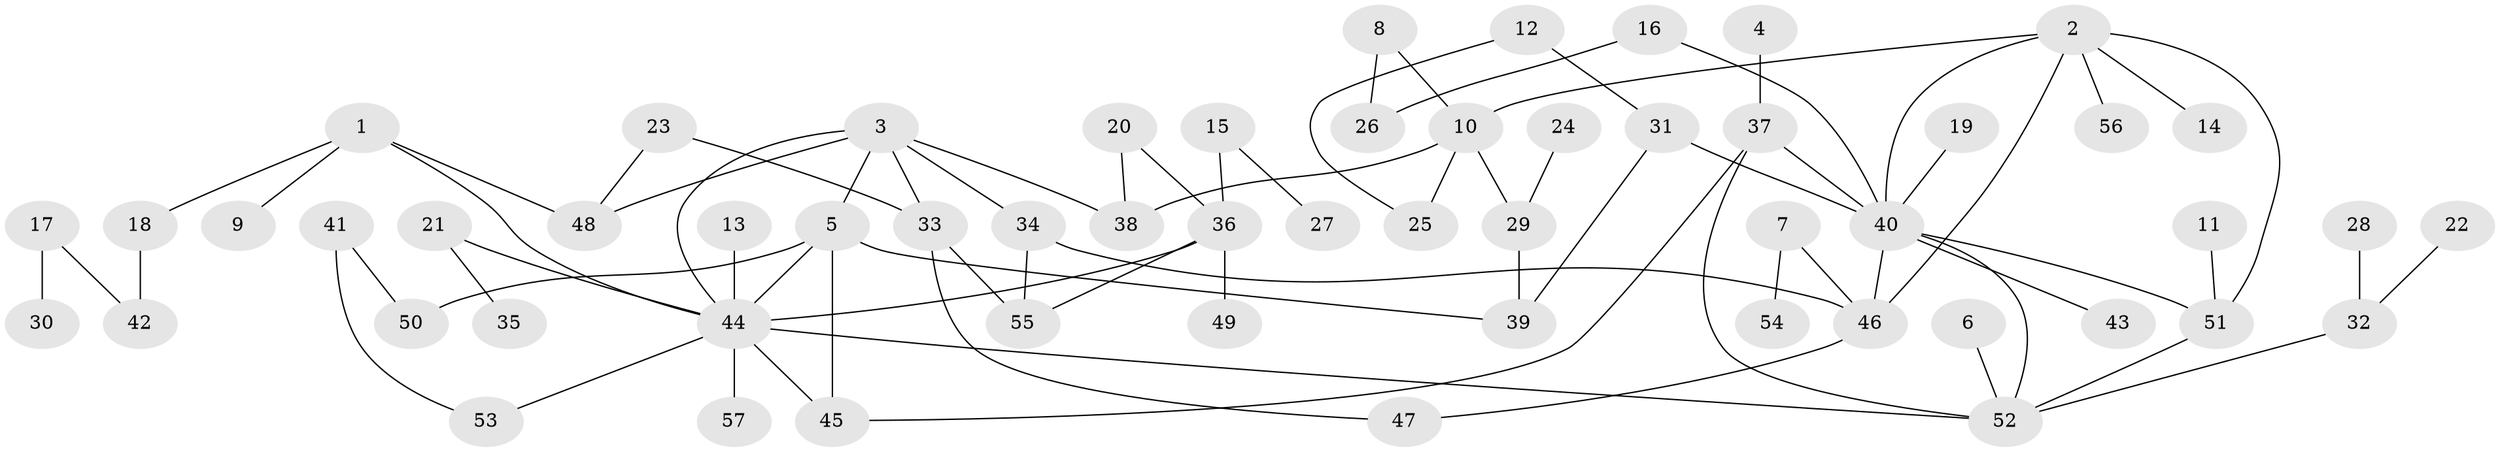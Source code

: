 // original degree distribution, {5: 0.05263157894736842, 4: 0.11403508771929824, 7: 0.008771929824561403, 3: 0.18421052631578946, 2: 0.24561403508771928, 6: 0.02631578947368421, 1: 0.3684210526315789}
// Generated by graph-tools (version 1.1) at 2025/25/03/09/25 03:25:34]
// undirected, 57 vertices, 76 edges
graph export_dot {
graph [start="1"]
  node [color=gray90,style=filled];
  1;
  2;
  3;
  4;
  5;
  6;
  7;
  8;
  9;
  10;
  11;
  12;
  13;
  14;
  15;
  16;
  17;
  18;
  19;
  20;
  21;
  22;
  23;
  24;
  25;
  26;
  27;
  28;
  29;
  30;
  31;
  32;
  33;
  34;
  35;
  36;
  37;
  38;
  39;
  40;
  41;
  42;
  43;
  44;
  45;
  46;
  47;
  48;
  49;
  50;
  51;
  52;
  53;
  54;
  55;
  56;
  57;
  1 -- 9 [weight=1.0];
  1 -- 18 [weight=1.0];
  1 -- 44 [weight=1.0];
  1 -- 48 [weight=1.0];
  2 -- 10 [weight=1.0];
  2 -- 14 [weight=1.0];
  2 -- 40 [weight=1.0];
  2 -- 46 [weight=1.0];
  2 -- 51 [weight=1.0];
  2 -- 56 [weight=1.0];
  3 -- 5 [weight=1.0];
  3 -- 33 [weight=1.0];
  3 -- 34 [weight=1.0];
  3 -- 38 [weight=1.0];
  3 -- 44 [weight=1.0];
  3 -- 48 [weight=1.0];
  4 -- 37 [weight=1.0];
  5 -- 39 [weight=1.0];
  5 -- 44 [weight=1.0];
  5 -- 45 [weight=1.0];
  5 -- 50 [weight=1.0];
  6 -- 52 [weight=1.0];
  7 -- 46 [weight=1.0];
  7 -- 54 [weight=1.0];
  8 -- 10 [weight=1.0];
  8 -- 26 [weight=1.0];
  10 -- 25 [weight=1.0];
  10 -- 29 [weight=1.0];
  10 -- 38 [weight=1.0];
  11 -- 51 [weight=1.0];
  12 -- 25 [weight=1.0];
  12 -- 31 [weight=1.0];
  13 -- 44 [weight=1.0];
  15 -- 27 [weight=1.0];
  15 -- 36 [weight=1.0];
  16 -- 26 [weight=1.0];
  16 -- 40 [weight=1.0];
  17 -- 30 [weight=1.0];
  17 -- 42 [weight=1.0];
  18 -- 42 [weight=1.0];
  19 -- 40 [weight=1.0];
  20 -- 36 [weight=1.0];
  20 -- 38 [weight=1.0];
  21 -- 35 [weight=1.0];
  21 -- 44 [weight=1.0];
  22 -- 32 [weight=1.0];
  23 -- 33 [weight=1.0];
  23 -- 48 [weight=1.0];
  24 -- 29 [weight=1.0];
  28 -- 32 [weight=1.0];
  29 -- 39 [weight=1.0];
  31 -- 39 [weight=1.0];
  31 -- 40 [weight=1.0];
  32 -- 52 [weight=1.0];
  33 -- 47 [weight=1.0];
  33 -- 55 [weight=2.0];
  34 -- 46 [weight=1.0];
  34 -- 55 [weight=1.0];
  36 -- 44 [weight=1.0];
  36 -- 49 [weight=1.0];
  36 -- 55 [weight=1.0];
  37 -- 40 [weight=1.0];
  37 -- 45 [weight=1.0];
  37 -- 52 [weight=1.0];
  40 -- 43 [weight=1.0];
  40 -- 46 [weight=1.0];
  40 -- 51 [weight=1.0];
  40 -- 52 [weight=1.0];
  41 -- 50 [weight=1.0];
  41 -- 53 [weight=1.0];
  44 -- 45 [weight=1.0];
  44 -- 52 [weight=1.0];
  44 -- 53 [weight=1.0];
  44 -- 57 [weight=1.0];
  46 -- 47 [weight=1.0];
  51 -- 52 [weight=1.0];
}
